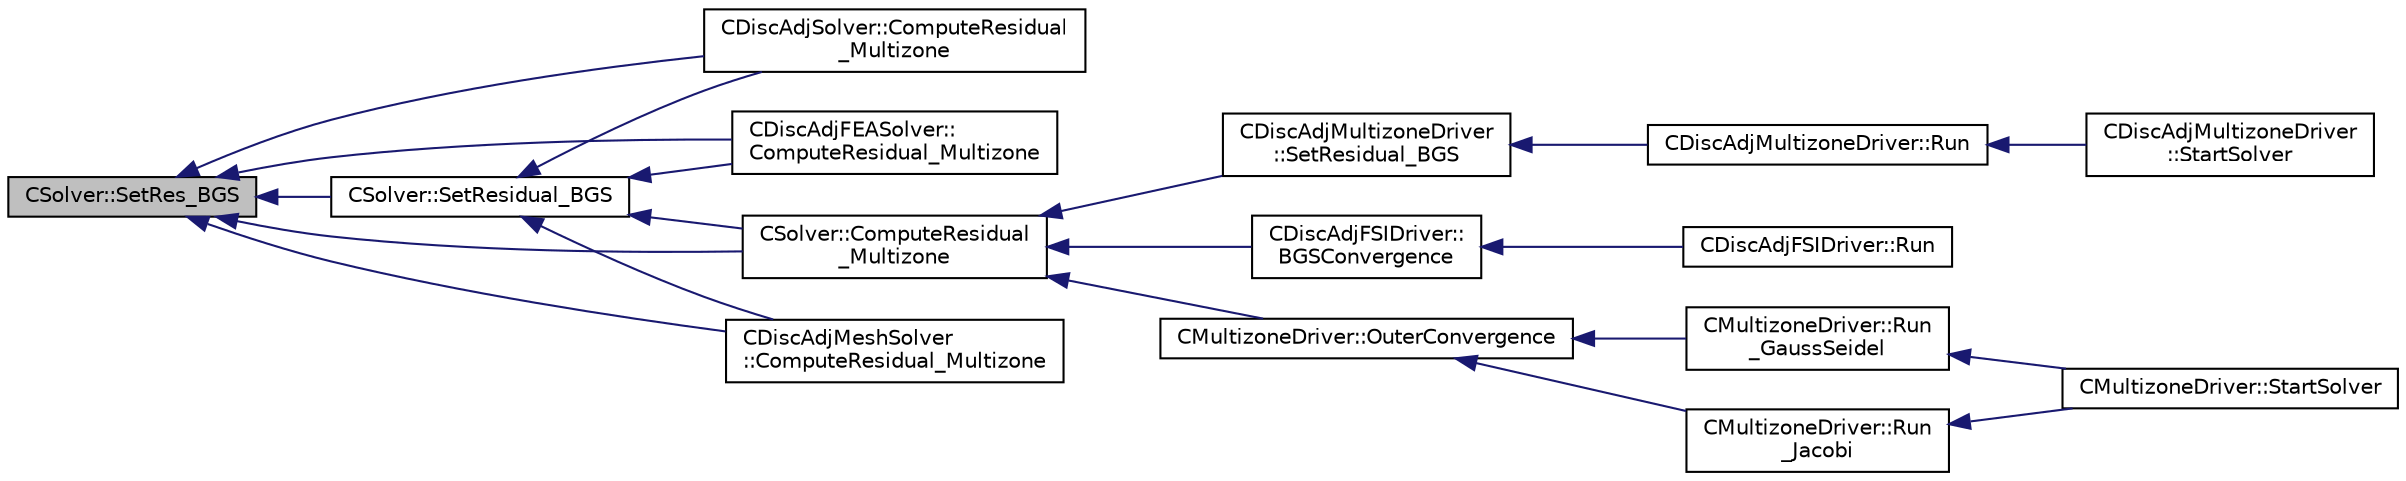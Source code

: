 digraph "CSolver::SetRes_BGS"
{
  edge [fontname="Helvetica",fontsize="10",labelfontname="Helvetica",labelfontsize="10"];
  node [fontname="Helvetica",fontsize="10",shape=record];
  rankdir="LR";
  Node4684 [label="CSolver::SetRes_BGS",height=0.2,width=0.4,color="black", fillcolor="grey75", style="filled", fontcolor="black"];
  Node4684 -> Node4685 [dir="back",color="midnightblue",fontsize="10",style="solid",fontname="Helvetica"];
  Node4685 [label="CDiscAdjSolver::ComputeResidual\l_Multizone",height=0.2,width=0.4,color="black", fillcolor="white", style="filled",URL="$class_c_disc_adj_solver.html#a0571227566a9d9d7c6c1e92cae9258cc",tooltip="Compute the multizone residual. "];
  Node4684 -> Node4686 [dir="back",color="midnightblue",fontsize="10",style="solid",fontname="Helvetica"];
  Node4686 [label="CDiscAdjFEASolver::\lComputeResidual_Multizone",height=0.2,width=0.4,color="black", fillcolor="white", style="filled",URL="$class_c_disc_adj_f_e_a_solver.html#a32f5c8be66ec4d2bf848568c37819ca6",tooltip="Compute the multizone residual. "];
  Node4684 -> Node4687 [dir="back",color="midnightblue",fontsize="10",style="solid",fontname="Helvetica"];
  Node4687 [label="CSolver::SetResidual_BGS",height=0.2,width=0.4,color="black", fillcolor="white", style="filled",URL="$class_c_solver.html#ad78622b122d602d0759ab940356e328a",tooltip="Communicate the value of the max residual and RMS residual. "];
  Node4687 -> Node4685 [dir="back",color="midnightblue",fontsize="10",style="solid",fontname="Helvetica"];
  Node4687 -> Node4686 [dir="back",color="midnightblue",fontsize="10",style="solid",fontname="Helvetica"];
  Node4687 -> Node4688 [dir="back",color="midnightblue",fontsize="10",style="solid",fontname="Helvetica"];
  Node4688 [label="CSolver::ComputeResidual\l_Multizone",height=0.2,width=0.4,color="black", fillcolor="white", style="filled",URL="$class_c_solver.html#afd38147efa0d4b98523b480945a0df7c",tooltip="Set the value of the max residual and RMS residual. "];
  Node4688 -> Node4689 [dir="back",color="midnightblue",fontsize="10",style="solid",fontname="Helvetica"];
  Node4689 [label="CDiscAdjMultizoneDriver\l::SetResidual_BGS",height=0.2,width=0.4,color="black", fillcolor="white", style="filled",URL="$class_c_disc_adj_multizone_driver.html#a0376ab7c0cb40fa091ff34d3b99e597c",tooltip="Compute BGS residuals. "];
  Node4689 -> Node4690 [dir="back",color="midnightblue",fontsize="10",style="solid",fontname="Helvetica"];
  Node4690 [label="CDiscAdjMultizoneDriver::Run",height=0.2,width=0.4,color="black", fillcolor="white", style="filled",URL="$class_c_disc_adj_multizone_driver.html#af996aecdb6d20aa4fc81c9b67295abf5",tooltip="[Overload] Run an discrete adjoint update of all solvers within multiple zones. "];
  Node4690 -> Node4691 [dir="back",color="midnightblue",fontsize="10",style="solid",fontname="Helvetica"];
  Node4691 [label="CDiscAdjMultizoneDriver\l::StartSolver",height=0.2,width=0.4,color="black", fillcolor="white", style="filled",URL="$class_c_disc_adj_multizone_driver.html#a75de0a1a482ceeed4301a384f1515092",tooltip="[Overload] Launch the computation for discrete adjoint multizone problems. "];
  Node4688 -> Node4692 [dir="back",color="midnightblue",fontsize="10",style="solid",fontname="Helvetica"];
  Node4692 [label="CDiscAdjFSIDriver::\lBGSConvergence",height=0.2,width=0.4,color="black", fillcolor="white", style="filled",URL="$class_c_disc_adj_f_s_i_driver.html#a781367e50928b0355cd9cfb145cc7e58",tooltip="Check the convergence of BGS subiteration process. "];
  Node4692 -> Node4693 [dir="back",color="midnightblue",fontsize="10",style="solid",fontname="Helvetica"];
  Node4693 [label="CDiscAdjFSIDriver::Run",height=0.2,width=0.4,color="black", fillcolor="white", style="filled",URL="$class_c_disc_adj_f_s_i_driver.html#a2e965d6e9c4dcfc296077cae225cab21",tooltip="Run a Discrete Adjoint iteration for the FSI problem. "];
  Node4688 -> Node4694 [dir="back",color="midnightblue",fontsize="10",style="solid",fontname="Helvetica"];
  Node4694 [label="CMultizoneDriver::OuterConvergence",height=0.2,width=0.4,color="black", fillcolor="white", style="filled",URL="$class_c_multizone_driver.html#ae72bb40195e4066bc4be4adfb0df29e9",tooltip="Check the convergence at the outer level. "];
  Node4694 -> Node4695 [dir="back",color="midnightblue",fontsize="10",style="solid",fontname="Helvetica"];
  Node4695 [label="CMultizoneDriver::Run\l_GaussSeidel",height=0.2,width=0.4,color="black", fillcolor="white", style="filled",URL="$class_c_multizone_driver.html#a8036223cdbe0c0d4552f17f6bad9189b",tooltip="Run a Block Gauss-Seidel iteration in all physical zones. "];
  Node4695 -> Node4696 [dir="back",color="midnightblue",fontsize="10",style="solid",fontname="Helvetica"];
  Node4696 [label="CMultizoneDriver::StartSolver",height=0.2,width=0.4,color="black", fillcolor="white", style="filled",URL="$class_c_multizone_driver.html#a03cfc000c383ef0d86d34e1c6aef5ff3",tooltip="[Overload] Launch the computation for multizone problems. "];
  Node4694 -> Node4697 [dir="back",color="midnightblue",fontsize="10",style="solid",fontname="Helvetica"];
  Node4697 [label="CMultizoneDriver::Run\l_Jacobi",height=0.2,width=0.4,color="black", fillcolor="white", style="filled",URL="$class_c_multizone_driver.html#a1bf2824daac5a10e8fb7387676eee338",tooltip="Run a Block-Jacobi iteration in all physical zones. "];
  Node4697 -> Node4696 [dir="back",color="midnightblue",fontsize="10",style="solid",fontname="Helvetica"];
  Node4687 -> Node4698 [dir="back",color="midnightblue",fontsize="10",style="solid",fontname="Helvetica"];
  Node4698 [label="CDiscAdjMeshSolver\l::ComputeResidual_Multizone",height=0.2,width=0.4,color="black", fillcolor="white", style="filled",URL="$class_c_disc_adj_mesh_solver.html#a2cd1ce7cb9f504db2856980964ccdbb1",tooltip="Set the value of the max residual and RMS residual. "];
  Node4684 -> Node4688 [dir="back",color="midnightblue",fontsize="10",style="solid",fontname="Helvetica"];
  Node4684 -> Node4698 [dir="back",color="midnightblue",fontsize="10",style="solid",fontname="Helvetica"];
}
